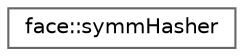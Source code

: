 digraph "Graphical Class Hierarchy"
{
 // LATEX_PDF_SIZE
  bgcolor="transparent";
  edge [fontname=Helvetica,fontsize=10,labelfontname=Helvetica,labelfontsize=10];
  node [fontname=Helvetica,fontsize=10,shape=box,height=0.2,width=0.4];
  rankdir="LR";
  Node0 [id="Node000000",label="face::symmHasher",height=0.2,width=0.4,color="grey40", fillcolor="white", style="filled",URL="$structFoam_1_1face_1_1symmHasher.html",tooltip=" "];
}
